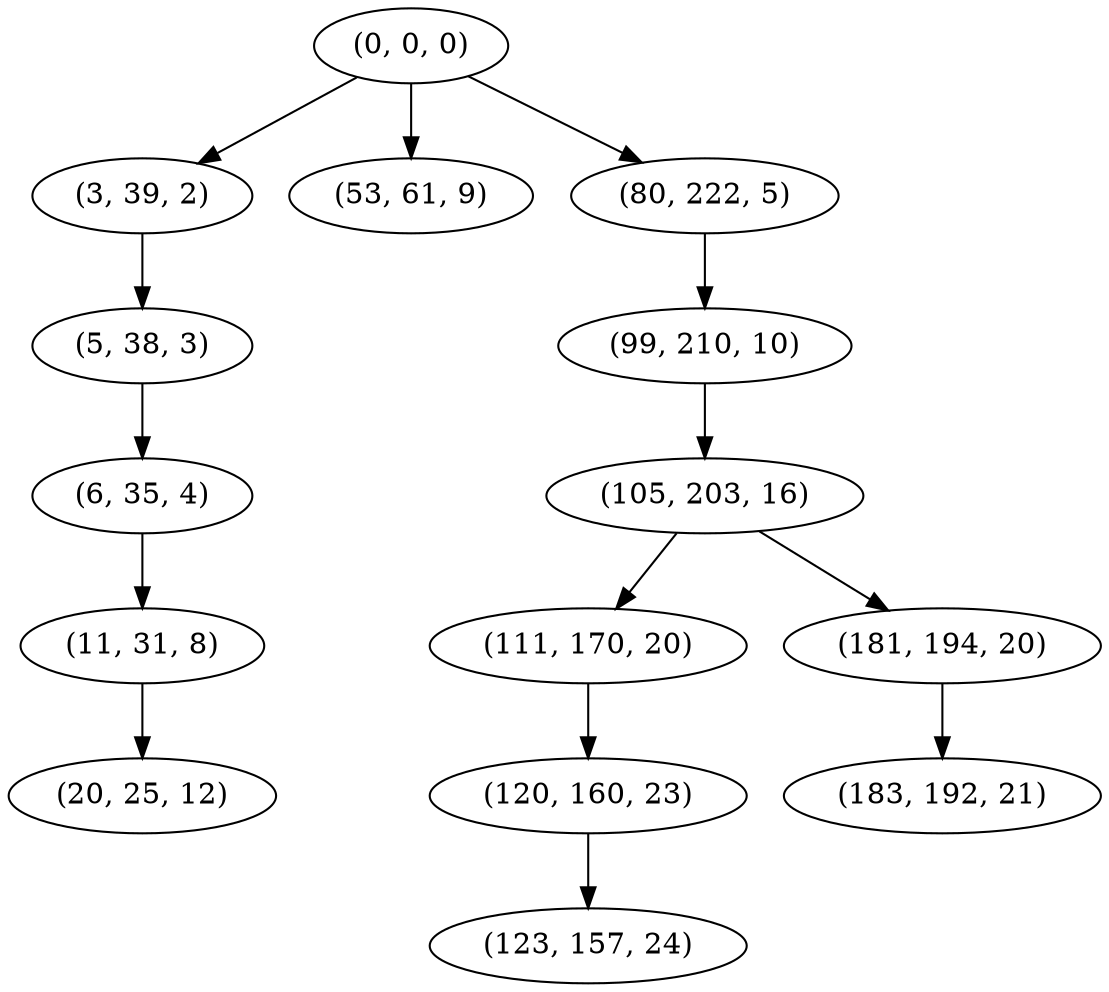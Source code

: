digraph tree {
    "(0, 0, 0)";
    "(3, 39, 2)";
    "(5, 38, 3)";
    "(6, 35, 4)";
    "(11, 31, 8)";
    "(20, 25, 12)";
    "(53, 61, 9)";
    "(80, 222, 5)";
    "(99, 210, 10)";
    "(105, 203, 16)";
    "(111, 170, 20)";
    "(120, 160, 23)";
    "(123, 157, 24)";
    "(181, 194, 20)";
    "(183, 192, 21)";
    "(0, 0, 0)" -> "(3, 39, 2)";
    "(0, 0, 0)" -> "(53, 61, 9)";
    "(0, 0, 0)" -> "(80, 222, 5)";
    "(3, 39, 2)" -> "(5, 38, 3)";
    "(5, 38, 3)" -> "(6, 35, 4)";
    "(6, 35, 4)" -> "(11, 31, 8)";
    "(11, 31, 8)" -> "(20, 25, 12)";
    "(80, 222, 5)" -> "(99, 210, 10)";
    "(99, 210, 10)" -> "(105, 203, 16)";
    "(105, 203, 16)" -> "(111, 170, 20)";
    "(105, 203, 16)" -> "(181, 194, 20)";
    "(111, 170, 20)" -> "(120, 160, 23)";
    "(120, 160, 23)" -> "(123, 157, 24)";
    "(181, 194, 20)" -> "(183, 192, 21)";
}
